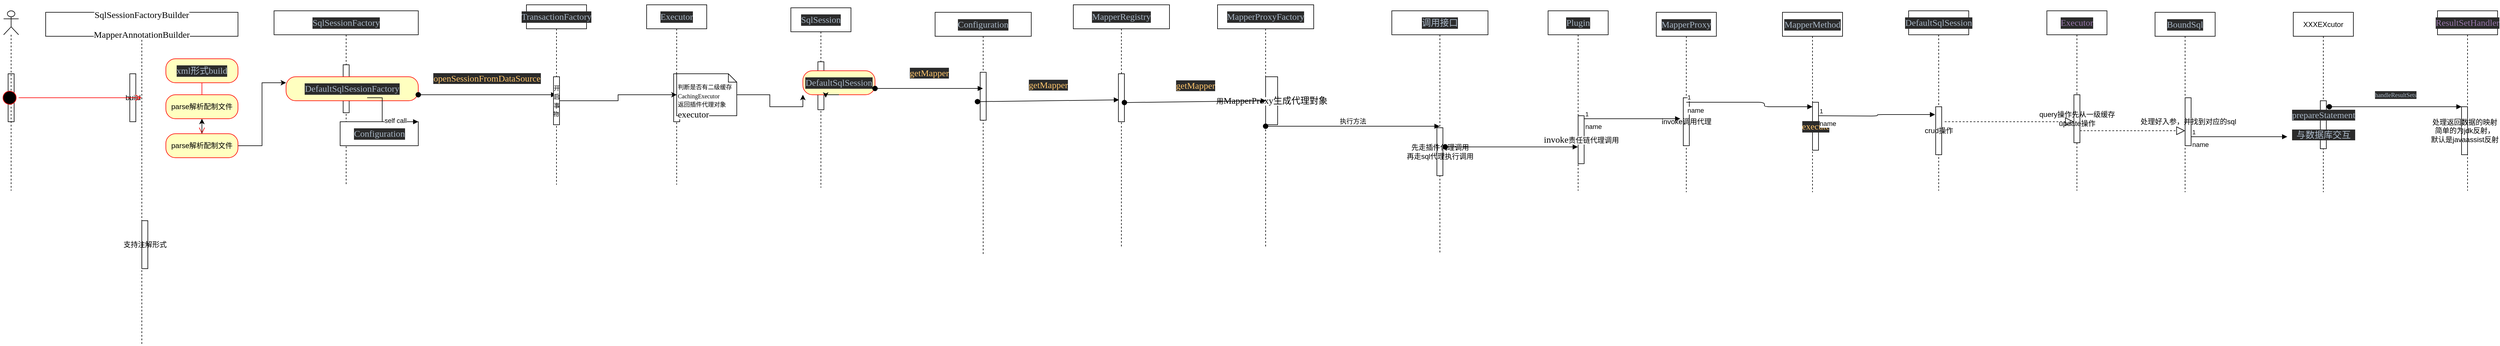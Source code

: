 <mxfile version="12.8.5" type="github" pages="2"><diagram name="Page-1" id="13e1069c-82ec-6db2-03f1-153e76fe0fe0"><mxGraphModel dx="1886" dy="461" grid="1" gridSize="10" guides="1" tooltips="1" connect="1" arrows="1" fold="1" page="1" pageScale="1" pageWidth="1100" pageHeight="850" background="#ffffff" math="0" shadow="0"><root><mxCell id="0"/><mxCell id="1" parent="0"/><mxCell id="bS9pmVpNBAk1CvlpuGIH-13" value="" style="html=1;points=[];perimeter=orthogonalPerimeter;" vertex="1" parent="1"><mxGeometry x="-42.5" y="305" width="10" height="80" as="geometry"/></mxCell><mxCell id="bS9pmVpNBAk1CvlpuGIH-2" value="&lt;pre style=&quot;font-family: &amp;#34;menlo&amp;#34; ; font-size: 11.3pt&quot;&gt;&lt;span style=&quot;background-color: rgb(255 , 255 , 255)&quot;&gt;SqlSessionFactoryBuilder&lt;/span&gt;&lt;/pre&gt;&lt;pre style=&quot;font-family: &amp;#34;menlo&amp;#34; ; font-size: 11.3pt&quot;&gt;&lt;span style=&quot;background-color: rgb(255 , 255 , 255)&quot;&gt;MapperAnnotationBuilder&lt;/span&gt;&lt;/pre&gt;" style="shape=umlLifeline;perimeter=lifelinePerimeter;whiteSpace=wrap;html=1;container=1;collapsible=0;recursiveResize=0;outlineConnect=0;" vertex="1" parent="1"><mxGeometry x="20" y="202.5" width="320" height="555" as="geometry"/></mxCell><mxCell id="bS9pmVpNBAk1CvlpuGIH-12" value="build" style="html=1;points=[];perimeter=orthogonalPerimeter;" vertex="1" parent="bS9pmVpNBAk1CvlpuGIH-2"><mxGeometry x="140" y="102.5" width="10" height="80" as="geometry"/></mxCell><mxCell id="bS9pmVpNBAk1CvlpuGIH-3" value="&lt;pre style=&quot;background-color: #2b2b2b ; color: #a9b7c6 ; font-family: &amp;#34;menlo&amp;#34; ; font-size: 11.3pt&quot;&gt;xml形式build&lt;/pre&gt;" style="rounded=1;whiteSpace=wrap;html=1;arcSize=40;fontColor=#000000;fillColor=#ffffc0;strokeColor=#ff0000;" vertex="1" parent="1"><mxGeometry x="220" y="280" width="120" height="40" as="geometry"/></mxCell><mxCell id="bS9pmVpNBAk1CvlpuGIH-4" value="" style="edgeStyle=orthogonalEdgeStyle;html=1;verticalAlign=bottom;endArrow=open;endSize=8;strokeColor=#ff0000;entryX=0.5;entryY=0;entryDx=0;entryDy=0;" edge="1" source="bS9pmVpNBAk1CvlpuGIH-3" parent="1" target="bS9pmVpNBAk1CvlpuGIH-21"><mxGeometry relative="1" as="geometry"><mxPoint x="480" y="210" as="targetPoint"/><Array as="points"/></mxGeometry></mxCell><mxCell id="bS9pmVpNBAk1CvlpuGIH-7" value="&lt;pre style=&quot;background-color: #2b2b2b ; color: #a9b7c6 ; font-family: &amp;#34;menlo&amp;#34; ; font-size: 11.3pt&quot;&gt;SqlSessionFactory&lt;/pre&gt;" style="shape=umlLifeline;perimeter=lifelinePerimeter;whiteSpace=wrap;html=1;container=1;collapsible=0;recursiveResize=0;outlineConnect=0;" vertex="1" parent="1"><mxGeometry x="400" y="200" width="240" height="290" as="geometry"/></mxCell><mxCell id="bS9pmVpNBAk1CvlpuGIH-19" value="" style="html=1;points=[];perimeter=orthogonalPerimeter;" vertex="1" parent="bS9pmVpNBAk1CvlpuGIH-7"><mxGeometry x="115" y="90" width="10" height="80" as="geometry"/></mxCell><mxCell id="bS9pmVpNBAk1CvlpuGIH-16" value="&lt;pre style=&quot;background-color: #2b2b2b ; color: #a9b7c6 ; font-family: &amp;#34;menlo&amp;#34; ; font-size: 11.3pt&quot;&gt;DefaultSqlSessionFactory&lt;/pre&gt;" style="rounded=1;whiteSpace=wrap;html=1;arcSize=40;fontColor=#000000;fillColor=#ffffc0;strokeColor=#ff0000;" vertex="1" parent="bS9pmVpNBAk1CvlpuGIH-7"><mxGeometry x="20" y="110" width="220" height="40" as="geometry"/></mxCell><mxCell id="bS9pmVpNBAk1CvlpuGIH-8" value="&lt;pre style=&quot;background-color: #2b2b2b ; color: #a9b7c6 ; font-family: &amp;#34;menlo&amp;#34; ; font-size: 11.3pt&quot;&gt;SqlSession&lt;/pre&gt;" style="shape=umlLifeline;perimeter=lifelinePerimeter;whiteSpace=wrap;html=1;container=1;collapsible=0;recursiveResize=0;outlineConnect=0;" vertex="1" parent="1"><mxGeometry x="1260" y="195" width="100" height="300" as="geometry"/></mxCell><mxCell id="bS9pmVpNBAk1CvlpuGIH-32" value="" style="html=1;points=[];perimeter=orthogonalPerimeter;" vertex="1" parent="bS9pmVpNBAk1CvlpuGIH-8"><mxGeometry x="45" y="90" width="10" height="80" as="geometry"/></mxCell><mxCell id="bS9pmVpNBAk1CvlpuGIH-9" value="" style="shape=umlLifeline;participant=umlActor;perimeter=lifelinePerimeter;whiteSpace=wrap;html=1;container=1;collapsible=0;recursiveResize=0;verticalAlign=top;spacingTop=36;labelBackgroundColor=#ffffff;outlineConnect=0;" vertex="1" parent="1"><mxGeometry x="-50" y="200" width="25" height="300" as="geometry"/></mxCell><mxCell id="bS9pmVpNBAk1CvlpuGIH-10" value="" style="ellipse;html=1;shape=startState;fillColor=#000000;strokeColor=#ff0000;" vertex="1" parent="bS9pmVpNBAk1CvlpuGIH-9"><mxGeometry x="-5" y="130" width="30" height="30" as="geometry"/></mxCell><mxCell id="bS9pmVpNBAk1CvlpuGIH-11" value="" style="edgeStyle=orthogonalEdgeStyle;html=1;verticalAlign=bottom;endArrow=open;endSize=8;strokeColor=#ff0000;" edge="1" source="bS9pmVpNBAk1CvlpuGIH-10" parent="1" target="bS9pmVpNBAk1CvlpuGIH-2"><mxGeometry relative="1" as="geometry"><mxPoint x="-40" y="360" as="targetPoint"/><Array as="points"><mxPoint x="120" y="345"/><mxPoint x="120" y="345"/></Array></mxGeometry></mxCell><mxCell id="bS9pmVpNBAk1CvlpuGIH-27" style="edgeStyle=orthogonalEdgeStyle;rounded=0;orthogonalLoop=1;jettySize=auto;html=1;" edge="1" parent="1" source="bS9pmVpNBAk1CvlpuGIH-21" target="bS9pmVpNBAk1CvlpuGIH-25"><mxGeometry relative="1" as="geometry"/></mxCell><mxCell id="bS9pmVpNBAk1CvlpuGIH-31" style="edgeStyle=orthogonalEdgeStyle;rounded=0;orthogonalLoop=1;jettySize=auto;html=1;entryX=0;entryY=0.25;entryDx=0;entryDy=0;" edge="1" parent="1" source="bS9pmVpNBAk1CvlpuGIH-21" target="bS9pmVpNBAk1CvlpuGIH-16"><mxGeometry relative="1" as="geometry"/></mxCell><mxCell id="bS9pmVpNBAk1CvlpuGIH-21" value="parse解析配制文件" style="rounded=1;whiteSpace=wrap;html=1;arcSize=40;fontColor=#000000;fillColor=#ffffc0;strokeColor=#ff0000;" vertex="1" parent="1"><mxGeometry x="220" y="405" width="120" height="40" as="geometry"/></mxCell><mxCell id="bS9pmVpNBAk1CvlpuGIH-25" value="parse解析配制文件" style="rounded=1;whiteSpace=wrap;html=1;arcSize=40;fontColor=#000000;fillColor=#ffffc0;strokeColor=#ff0000;" vertex="1" parent="1"><mxGeometry x="220" y="340" width="120" height="40" as="geometry"/></mxCell><mxCell id="bS9pmVpNBAk1CvlpuGIH-20" value="支持注解形式" style="html=1;points=[];perimeter=orthogonalPerimeter;" vertex="1" parent="1"><mxGeometry x="180" y="550" width="10" height="80" as="geometry"/></mxCell><mxCell id="bS9pmVpNBAk1CvlpuGIH-33" value="&lt;pre style=&quot;background-color: #2b2b2b ; color: #a9b7c6 ; font-family: &amp;#34;menlo&amp;#34; ; font-size: 11.3pt&quot;&gt;Configuration&lt;/pre&gt;" style="html=1;points=[];perimeter=orthogonalPerimeter;" vertex="1" parent="1"><mxGeometry x="510" y="385" width="130" height="40" as="geometry"/></mxCell><mxCell id="bS9pmVpNBAk1CvlpuGIH-34" value="self call" style="edgeStyle=orthogonalEdgeStyle;html=1;align=left;spacingLeft=2;endArrow=block;rounded=0;entryX=1;entryY=0;" edge="1" target="bS9pmVpNBAk1CvlpuGIH-33" parent="1"><mxGeometry relative="1" as="geometry"><mxPoint x="555" y="345" as="sourcePoint"/><Array as="points"><mxPoint x="580" y="345"/></Array></mxGeometry></mxCell><mxCell id="bS9pmVpNBAk1CvlpuGIH-35" value="&lt;pre style=&quot;background-color: #2b2b2b ; color: #a9b7c6 ; font-family: &amp;#34;menlo&amp;#34; ; font-size: 11.3pt&quot;&gt;DefaultSqlSession&lt;/pre&gt;" style="rounded=1;whiteSpace=wrap;html=1;arcSize=40;fontColor=#000000;fillColor=#ffffc0;strokeColor=#ff0000;" vertex="1" parent="1"><mxGeometry x="1280" y="300" width="120" height="40" as="geometry"/></mxCell><mxCell id="bS9pmVpNBAk1CvlpuGIH-43" value="&lt;pre style=&quot;background-color: #2b2b2b ; color: #a9b7c6 ; font-family: &amp;#34;menlo&amp;#34; ; font-size: 11.3pt&quot;&gt;&lt;br&gt;&lt;/pre&gt;" style="text;html=1;align=center;verticalAlign=middle;resizable=0;points=[];autosize=1;" vertex="1" parent="1"><mxGeometry x="810" y="305" width="20" height="50" as="geometry"/></mxCell><mxCell id="bS9pmVpNBAk1CvlpuGIH-47" value="&lt;pre style=&quot;background-color: rgb(43 , 43 , 43) ; color: rgb(169 , 183 , 198) ; font-family: &amp;#34;menlo&amp;#34; ; font-size: 11.3pt&quot;&gt;&lt;span style=&quot;color: rgb(255 , 198 , 109)&quot;&gt;openSessionFromDataSource&lt;/span&gt;&lt;/pre&gt;" style="html=1;verticalAlign=bottom;startArrow=oval;startFill=1;endArrow=block;startSize=8;" edge="1" parent="1" target="bS9pmVpNBAk1CvlpuGIH-62"><mxGeometry x="-0.013" y="1" width="60" relative="1" as="geometry"><mxPoint x="640" y="340" as="sourcePoint"/><mxPoint x="850" y="330" as="targetPoint"/><mxPoint as="offset"/></mxGeometry></mxCell><mxCell id="bS9pmVpNBAk1CvlpuGIH-48" value="&lt;pre style=&quot;background-color: #2b2b2b ; color: #a9b7c6 ; font-family: &amp;#34;menlo&amp;#34; ; font-size: 11.3pt&quot;&gt;Configuration&lt;/pre&gt;" style="shape=umlLifeline;perimeter=lifelinePerimeter;whiteSpace=wrap;html=1;container=1;collapsible=0;recursiveResize=0;outlineConnect=0;" vertex="1" parent="1"><mxGeometry x="1500" y="202.5" width="160" height="405" as="geometry"/></mxCell><mxCell id="bS9pmVpNBAk1CvlpuGIH-49" value="" style="html=1;points=[];perimeter=orthogonalPerimeter;" vertex="1" parent="bS9pmVpNBAk1CvlpuGIH-48"><mxGeometry x="75" y="100" width="10" height="80" as="geometry"/></mxCell><mxCell id="bS9pmVpNBAk1CvlpuGIH-50" value="&lt;pre style=&quot;background-color: #2b2b2b ; color: #a9b7c6 ; font-family: &amp;#34;menlo&amp;#34; ; font-size: 11.3pt&quot;&gt;&lt;pre style=&quot;font-family: &amp;#34;menlo&amp;#34; ; font-size: 11.3pt&quot;&gt;MapperRegistry&lt;/pre&gt;&lt;/pre&gt;" style="shape=umlLifeline;perimeter=lifelinePerimeter;whiteSpace=wrap;html=1;container=1;collapsible=0;recursiveResize=0;outlineConnect=0;" vertex="1" parent="1"><mxGeometry x="1730" y="190" width="160" height="405" as="geometry"/></mxCell><mxCell id="bS9pmVpNBAk1CvlpuGIH-51" value="" style="html=1;points=[];perimeter=orthogonalPerimeter;" vertex="1" parent="bS9pmVpNBAk1CvlpuGIH-50"><mxGeometry x="75" y="115" width="10" height="80" as="geometry"/></mxCell><mxCell id="bS9pmVpNBAk1CvlpuGIH-52" value="&lt;pre style=&quot;background-color: #2b2b2b ; color: #a9b7c6 ; font-family: &amp;#34;menlo&amp;#34; ; font-size: 11.3pt&quot;&gt;&lt;pre style=&quot;font-family: &amp;#34;menlo&amp;#34; ; font-size: 11.3pt&quot;&gt;MapperProxyFactory&lt;/pre&gt;&lt;/pre&gt;" style="shape=umlLifeline;perimeter=lifelinePerimeter;whiteSpace=wrap;html=1;container=1;collapsible=0;recursiveResize=0;outlineConnect=0;" vertex="1" parent="1"><mxGeometry x="1970" y="190" width="160" height="405" as="geometry"/></mxCell><mxCell id="bS9pmVpNBAk1CvlpuGIH-71" value="" style="edgeStyle=orthogonalEdgeStyle;rounded=0;orthogonalLoop=1;jettySize=auto;html=1;" edge="1" parent="bS9pmVpNBAk1CvlpuGIH-52" source="bS9pmVpNBAk1CvlpuGIH-53"><mxGeometry relative="1" as="geometry"><mxPoint y="160" as="targetPoint"/></mxGeometry></mxCell><mxCell id="bS9pmVpNBAk1CvlpuGIH-53" value="&lt;span style=&quot;background-color: rgb(255 , 255 , 255)&quot;&gt;用&lt;span style=&quot;font-family: &amp;#34;menlo&amp;#34; ; font-size: 11.3pt&quot;&gt;MapperProxy生成代理對象&lt;/span&gt;&lt;/span&gt;" style="html=1;points=[];perimeter=orthogonalPerimeter;" vertex="1" parent="bS9pmVpNBAk1CvlpuGIH-52"><mxGeometry x="80" y="120" width="20" height="80" as="geometry"/></mxCell><mxCell id="bS9pmVpNBAk1CvlpuGIH-68" value="&lt;pre style=&quot;background-color: #2b2b2b ; color: #a9b7c6 ; font-family: &amp;#34;menlo&amp;#34; ; font-size: 11.3pt&quot;&gt;&lt;span style=&quot;color: #ffc66d&quot;&gt;getMapper&lt;/span&gt;&lt;/pre&gt;" style="html=1;verticalAlign=bottom;startArrow=oval;startFill=1;endArrow=block;startSize=8;" edge="1" parent="bS9pmVpNBAk1CvlpuGIH-52"><mxGeometry width="60" relative="1" as="geometry"><mxPoint x="-155" y="163" as="sourcePoint"/><mxPoint x="80.5" y="160" as="targetPoint"/></mxGeometry></mxCell><mxCell id="bS9pmVpNBAk1CvlpuGIH-54" value="&lt;pre style=&quot;background-color: #2b2b2b ; color: #a9b7c6 ; font-family: &amp;#34;menlo&amp;#34; ; font-size: 11.3pt&quot;&gt;&lt;pre style=&quot;font-family: &amp;#34;menlo&amp;#34; ; font-size: 11.3pt&quot;&gt;&lt;pre style=&quot;font-family: &amp;#34;menlo&amp;#34; ; font-size: 11.3pt&quot;&gt;调用接口&lt;/pre&gt;&lt;/pre&gt;&lt;/pre&gt;" style="shape=umlLifeline;perimeter=lifelinePerimeter;whiteSpace=wrap;html=1;container=1;collapsible=0;recursiveResize=0;outlineConnect=0;" vertex="1" parent="1"><mxGeometry x="2260" y="200" width="160" height="405" as="geometry"/></mxCell><mxCell id="bS9pmVpNBAk1CvlpuGIH-55" value="先走插件代理调用&lt;br&gt;再走sql代理执行调用" style="html=1;points=[];perimeter=orthogonalPerimeter;" vertex="1" parent="bS9pmVpNBAk1CvlpuGIH-54"><mxGeometry x="75" y="195" width="10" height="80" as="geometry"/></mxCell><mxCell id="bS9pmVpNBAk1CvlpuGIH-59" style="edgeStyle=orthogonalEdgeStyle;rounded=0;orthogonalLoop=1;jettySize=auto;html=1;entryX=0;entryY=1;entryDx=0;entryDy=0;" edge="1" parent="1" source="bS9pmVpNBAk1CvlpuGIH-56" target="bS9pmVpNBAk1CvlpuGIH-35"><mxGeometry relative="1" as="geometry"/></mxCell><mxCell id="bS9pmVpNBAk1CvlpuGIH-60" value="&lt;pre style=&quot;background-color: #2b2b2b ; color: #a9b7c6 ; font-family: &amp;#34;menlo&amp;#34; ; font-size: 11.3pt&quot;&gt;Executor&lt;/pre&gt;" style="shape=umlLifeline;perimeter=lifelinePerimeter;whiteSpace=wrap;html=1;container=1;collapsible=0;recursiveResize=0;outlineConnect=0;" vertex="1" parent="1"><mxGeometry x="1020" y="190" width="100" height="300" as="geometry"/></mxCell><mxCell id="bS9pmVpNBAk1CvlpuGIH-61" value="" style="html=1;points=[];perimeter=orthogonalPerimeter;" vertex="1" parent="bS9pmVpNBAk1CvlpuGIH-60"><mxGeometry x="45" y="115" width="10" height="80" as="geometry"/></mxCell><mxCell id="bS9pmVpNBAk1CvlpuGIH-62" value="&lt;pre style=&quot;background-color: #2b2b2b ; color: #a9b7c6 ; font-family: &amp;#34;menlo&amp;#34; ; font-size: 11.3pt&quot;&gt;TransactionFactory&lt;/pre&gt;" style="shape=umlLifeline;perimeter=lifelinePerimeter;whiteSpace=wrap;html=1;container=1;collapsible=0;recursiveResize=0;outlineConnect=0;" vertex="1" parent="1"><mxGeometry x="820" y="190" width="100" height="300" as="geometry"/></mxCell><mxCell id="bS9pmVpNBAk1CvlpuGIH-63" value="&lt;span style=&quot;font-size: 10px ; text-align: left ; white-space: normal&quot;&gt;开启事物&amp;nbsp;&lt;/span&gt;" style="html=1;points=[];perimeter=orthogonalPerimeter;" vertex="1" parent="bS9pmVpNBAk1CvlpuGIH-62"><mxGeometry x="45" y="120" width="10" height="80" as="geometry"/></mxCell><mxCell id="bS9pmVpNBAk1CvlpuGIH-64" style="edgeStyle=orthogonalEdgeStyle;rounded=0;orthogonalLoop=1;jettySize=auto;html=1;" edge="1" parent="1" source="bS9pmVpNBAk1CvlpuGIH-63" target="bS9pmVpNBAk1CvlpuGIH-56"><mxGeometry relative="1" as="geometry"/></mxCell><mxCell id="bS9pmVpNBAk1CvlpuGIH-65" value="&lt;pre style=&quot;background-color: #2b2b2b ; color: #a9b7c6 ; font-family: &amp;#34;menlo&amp;#34; ; font-size: 11.3pt&quot;&gt;&lt;span style=&quot;color: #ffc66d&quot;&gt;getMapper&lt;/span&gt;&lt;/pre&gt;" style="html=1;verticalAlign=bottom;startArrow=oval;startFill=1;endArrow=block;startSize=8;" edge="1" parent="1" target="bS9pmVpNBAk1CvlpuGIH-48"><mxGeometry width="60" relative="1" as="geometry"><mxPoint x="1400" y="329.5" as="sourcePoint"/><mxPoint x="1460" y="329.5" as="targetPoint"/></mxGeometry></mxCell><mxCell id="bS9pmVpNBAk1CvlpuGIH-66" style="edgeStyle=orthogonalEdgeStyle;rounded=0;orthogonalLoop=1;jettySize=auto;html=1;exitX=0.5;exitY=1;exitDx=0;exitDy=0;entryX=0.317;entryY=1.125;entryDx=0;entryDy=0;entryPerimeter=0;" edge="1" parent="1" source="bS9pmVpNBAk1CvlpuGIH-35" target="bS9pmVpNBAk1CvlpuGIH-35"><mxGeometry relative="1" as="geometry"/></mxCell><mxCell id="bS9pmVpNBAk1CvlpuGIH-67" value="&lt;pre style=&quot;background-color: #2b2b2b ; color: #a9b7c6 ; font-family: &amp;#34;menlo&amp;#34; ; font-size: 11.3pt&quot;&gt;&lt;span style=&quot;color: #ffc66d&quot;&gt;getMapper&lt;/span&gt;&lt;/pre&gt;" style="html=1;verticalAlign=bottom;startArrow=oval;startFill=1;endArrow=block;startSize=8;" edge="1" parent="1"><mxGeometry width="60" relative="1" as="geometry"><mxPoint x="1570.5" y="351.5" as="sourcePoint"/><mxPoint x="1806" y="348.5" as="targetPoint"/></mxGeometry></mxCell><mxCell id="bS9pmVpNBAk1CvlpuGIH-69" value="执行方法" style="html=1;verticalAlign=bottom;startArrow=oval;startFill=1;endArrow=block;startSize=8;" edge="1" parent="1" source="bS9pmVpNBAk1CvlpuGIH-52" target="bS9pmVpNBAk1CvlpuGIH-54"><mxGeometry width="60" relative="1" as="geometry"><mxPoint x="2180" y="480" as="sourcePoint"/><mxPoint x="2240" y="480" as="targetPoint"/></mxGeometry></mxCell><mxCell id="bS9pmVpNBAk1CvlpuGIH-72" value="&lt;pre style=&quot;background-color: #2b2b2b ; color: #a9b7c6 ; font-family: &amp;#34;menlo&amp;#34; ; font-size: 11.3pt&quot;&gt;Plugin&lt;/pre&gt;" style="shape=umlLifeline;perimeter=lifelinePerimeter;whiteSpace=wrap;html=1;container=1;collapsible=0;recursiveResize=0;outlineConnect=0;" vertex="1" parent="1"><mxGeometry x="2520" y="200" width="100" height="300" as="geometry"/></mxCell><mxCell id="bS9pmVpNBAk1CvlpuGIH-73" value="&lt;span style=&quot;background-color: rgb(255 , 255 , 255)&quot;&gt;&lt;span style=&quot;font-family: &amp;#34;menlo&amp;#34; ; font-size: 11.3pt&quot;&gt;invoke&lt;/span&gt;责任链代理调用&lt;/span&gt;" style="html=1;points=[];perimeter=orthogonalPerimeter;" vertex="1" parent="bS9pmVpNBAk1CvlpuGIH-72"><mxGeometry x="50" y="175" width="10" height="80" as="geometry"/></mxCell><mxCell id="bS9pmVpNBAk1CvlpuGIH-74" value="" style="html=1;verticalAlign=bottom;startArrow=oval;startFill=1;endArrow=block;startSize=8;exitX=1.4;exitY=0.4;exitDx=0;exitDy=0;exitPerimeter=0;" edge="1" parent="1" source="bS9pmVpNBAk1CvlpuGIH-55" target="bS9pmVpNBAk1CvlpuGIH-72"><mxGeometry width="60" relative="1" as="geometry"><mxPoint x="2480" y="430" as="sourcePoint"/><mxPoint x="2540" y="430" as="targetPoint"/></mxGeometry></mxCell><mxCell id="bS9pmVpNBAk1CvlpuGIH-75" value="&lt;pre style=&quot;background-color: #2b2b2b ; color: #a9b7c6 ; font-family: &amp;#34;menlo&amp;#34; ; font-size: 11.3pt&quot;&gt;MapperProxy&lt;/pre&gt;" style="shape=umlLifeline;perimeter=lifelinePerimeter;whiteSpace=wrap;html=1;container=1;collapsible=0;recursiveResize=0;outlineConnect=0;" vertex="1" parent="1"><mxGeometry x="2700" y="202.5" width="100" height="300" as="geometry"/></mxCell><mxCell id="bS9pmVpNBAk1CvlpuGIH-76" value="invoke调用代理&lt;br&gt;" style="html=1;points=[];perimeter=orthogonalPerimeter;" vertex="1" parent="bS9pmVpNBAk1CvlpuGIH-75"><mxGeometry x="45" y="142.5" width="10" height="80" as="geometry"/></mxCell><mxCell id="bS9pmVpNBAk1CvlpuGIH-56" value="&lt;font style=&quot;font-size: 10px&quot;&gt;&lt;br&gt;判断是否有二级缓存&lt;span style=&quot;background-color: rgb(255 , 255 , 255)&quot;&gt;&lt;span style=&quot;font-family: &amp;#34;menlo&amp;#34;&quot;&gt;CachingExecutor&lt;br&gt;返回插&lt;/span&gt;&lt;span style=&quot;font-family: &amp;#34;menlo&amp;#34;&quot;&gt;件&lt;/span&gt;&lt;span style=&quot;font-family: &amp;#34;menlo&amp;#34;&quot;&gt;代理&lt;/span&gt;&lt;/span&gt;&lt;span style=&quot;font-family: &amp;#34;menlo&amp;#34;&quot;&gt;&lt;span style=&quot;background-color: rgb(255 , 255 , 255)&quot;&gt;对象&lt;/span&gt;&lt;/span&gt;&lt;span style=&quot;background-color: rgb(255 , 255 , 255) ; font-family: &amp;#34;menlo&amp;#34; ; font-size: 11.3pt&quot;&gt;executor&lt;/span&gt;&lt;span style=&quot;font-family: &amp;#34;menlo&amp;#34;&quot;&gt;&lt;span style=&quot;background-color: rgb(255 , 255 , 255)&quot;&gt;&lt;br&gt;&lt;/span&gt;&lt;/span&gt;&lt;/font&gt;" style="shape=note;whiteSpace=wrap;html=1;size=14;verticalAlign=top;align=left;spacingTop=-6;" vertex="1" parent="1"><mxGeometry x="1070" y="305" width="100" height="70" as="geometry"/></mxCell><mxCell id="bS9pmVpNBAk1CvlpuGIH-77" value="&lt;pre style=&quot;background-color: #2b2b2b ; color: #a9b7c6 ; font-family: &amp;#34;menlo&amp;#34; ; font-size: 11.3pt&quot;&gt;MapperMethod&lt;/pre&gt;" style="shape=umlLifeline;perimeter=lifelinePerimeter;whiteSpace=wrap;html=1;container=1;collapsible=0;recursiveResize=0;outlineConnect=0;" vertex="1" parent="1"><mxGeometry x="2910" y="202.5" width="100" height="300" as="geometry"/></mxCell><mxCell id="bS9pmVpNBAk1CvlpuGIH-78" value="&lt;pre style=&quot;background-color: #2b2b2b ; color: #a9b7c6 ; font-family: &amp;#34;menlo&amp;#34; ; font-size: 11.3pt&quot;&gt;&lt;span style=&quot;color: #ffc66d&quot;&gt;execute&lt;/span&gt;&lt;/pre&gt;" style="html=1;points=[];perimeter=orthogonalPerimeter;" vertex="1" parent="1"><mxGeometry x="2960" y="352.5" width="10" height="80" as="geometry"/></mxCell><mxCell id="bS9pmVpNBAk1CvlpuGIH-79" value="&lt;pre style=&quot;background-color: #2b2b2b ; color: #a9b7c6 ; font-family: &amp;#34;menlo&amp;#34; ; font-size: 11.3pt&quot;&gt;DefaultSqlSession&lt;/pre&gt;" style="shape=umlLifeline;perimeter=lifelinePerimeter;whiteSpace=wrap;html=1;container=1;collapsible=0;recursiveResize=0;outlineConnect=0;" vertex="1" parent="1"><mxGeometry x="3120" y="200" width="100" height="300" as="geometry"/></mxCell><mxCell id="bS9pmVpNBAk1CvlpuGIH-89" value="crud操作" style="html=1;points=[];perimeter=orthogonalPerimeter;" vertex="1" parent="bS9pmVpNBAk1CvlpuGIH-79"><mxGeometry x="45" y="160" width="10" height="80" as="geometry"/></mxCell><mxCell id="bS9pmVpNBAk1CvlpuGIH-80" value="&lt;pre style=&quot;background-color: #2b2b2b ; color: #a9b7c6 ; font-family: &amp;#34;menlo&amp;#34; ; font-size: 11.3pt&quot;&gt;&lt;span style=&quot;color: #9876aa&quot;&gt;Executor&lt;/span&gt;&lt;/pre&gt;" style="shape=umlLifeline;perimeter=lifelinePerimeter;whiteSpace=wrap;html=1;container=1;collapsible=0;recursiveResize=0;outlineConnect=0;" vertex="1" parent="1"><mxGeometry x="3350" y="200" width="100" height="300" as="geometry"/></mxCell><mxCell id="bS9pmVpNBAk1CvlpuGIH-92" value="query操作先从一级缓存&lt;br&gt;update操作" style="html=1;points=[];perimeter=orthogonalPerimeter;" vertex="1" parent="bS9pmVpNBAk1CvlpuGIH-80"><mxGeometry x="45" y="140" width="10" height="80" as="geometry"/></mxCell><mxCell id="bS9pmVpNBAk1CvlpuGIH-83" value="name" style="endArrow=block;endFill=1;html=1;edgeStyle=orthogonalEdgeStyle;align=left;verticalAlign=top;" edge="1" parent="1"><mxGeometry x="-1" relative="1" as="geometry"><mxPoint x="2580" y="380" as="sourcePoint"/><mxPoint x="2740" y="380" as="targetPoint"/><Array as="points"><mxPoint x="2660" y="380"/><mxPoint x="2660" y="380"/></Array></mxGeometry></mxCell><mxCell id="bS9pmVpNBAk1CvlpuGIH-84" value="1" style="resizable=0;html=1;align=left;verticalAlign=bottom;labelBackgroundColor=#ffffff;fontSize=10;" connectable="0" vertex="1" parent="bS9pmVpNBAk1CvlpuGIH-83"><mxGeometry x="-1" relative="1" as="geometry"/></mxCell><mxCell id="bS9pmVpNBAk1CvlpuGIH-87" value="name" style="endArrow=block;endFill=1;html=1;edgeStyle=orthogonalEdgeStyle;align=left;verticalAlign=top;entryX=0;entryY=0.094;entryDx=0;entryDy=0;entryPerimeter=0;" edge="1" parent="1" source="bS9pmVpNBAk1CvlpuGIH-75" target="bS9pmVpNBAk1CvlpuGIH-78"><mxGeometry x="-1" relative="1" as="geometry"><mxPoint x="2770" y="359.5" as="sourcePoint"/><mxPoint x="2930" y="359.5" as="targetPoint"/></mxGeometry></mxCell><mxCell id="bS9pmVpNBAk1CvlpuGIH-88" value="1" style="resizable=0;html=1;align=left;verticalAlign=bottom;labelBackgroundColor=#ffffff;fontSize=10;" connectable="0" vertex="1" parent="bS9pmVpNBAk1CvlpuGIH-87"><mxGeometry x="-1" relative="1" as="geometry"/></mxCell><mxCell id="bS9pmVpNBAk1CvlpuGIH-90" value="name" style="endArrow=block;endFill=1;html=1;edgeStyle=orthogonalEdgeStyle;align=left;verticalAlign=top;entryX=-0.1;entryY=0.163;entryDx=0;entryDy=0;entryPerimeter=0;" edge="1" parent="1" target="bS9pmVpNBAk1CvlpuGIH-89"><mxGeometry x="-1" relative="1" as="geometry"><mxPoint x="2970" y="375" as="sourcePoint"/><mxPoint x="3130" y="375" as="targetPoint"/></mxGeometry></mxCell><mxCell id="bS9pmVpNBAk1CvlpuGIH-91" value="1" style="resizable=0;html=1;align=left;verticalAlign=bottom;labelBackgroundColor=#ffffff;fontSize=10;" connectable="0" vertex="1" parent="bS9pmVpNBAk1CvlpuGIH-90"><mxGeometry x="-1" relative="1" as="geometry"/></mxCell><mxCell id="bS9pmVpNBAk1CvlpuGIH-95" value="" style="endArrow=block;dashed=1;endFill=0;endSize=12;html=1;" edge="1" parent="1" target="bS9pmVpNBAk1CvlpuGIH-92"><mxGeometry width="160" relative="1" as="geometry"><mxPoint x="3180" y="385" as="sourcePoint"/><mxPoint x="3240" y="385" as="targetPoint"/></mxGeometry></mxCell><mxCell id="bS9pmVpNBAk1CvlpuGIH-96" value="&lt;pre style=&quot;background-color: #2b2b2b ; color: #a9b7c6 ; font-family: &amp;#34;menlo&amp;#34; ; font-size: 11.3pt&quot;&gt;BoundSql&lt;/pre&gt;" style="shape=umlLifeline;perimeter=lifelinePerimeter;whiteSpace=wrap;html=1;container=1;collapsible=0;recursiveResize=0;outlineConnect=0;" vertex="1" parent="1"><mxGeometry x="3530" y="202.5" width="100" height="300" as="geometry"/></mxCell><mxCell id="bS9pmVpNBAk1CvlpuGIH-98" value="处理好入参，并找到对应的sql" style="html=1;points=[];perimeter=orthogonalPerimeter;" vertex="1" parent="bS9pmVpNBAk1CvlpuGIH-96"><mxGeometry x="50" y="142.5" width="10" height="80" as="geometry"/></mxCell><mxCell id="bS9pmVpNBAk1CvlpuGIH-97" value="XXXEXcutor" style="shape=umlLifeline;perimeter=lifelinePerimeter;whiteSpace=wrap;html=1;container=1;collapsible=0;recursiveResize=0;outlineConnect=0;" vertex="1" parent="1"><mxGeometry x="3760" y="202.5" width="100" height="300" as="geometry"/></mxCell><mxCell id="bS9pmVpNBAk1CvlpuGIH-100" value="&lt;pre style=&quot;background-color: #2b2b2b ; color: #a9b7c6 ; font-family: &amp;#34;menlo&amp;#34; ; font-size: 11.3pt&quot;&gt;prepareStatement&lt;/pre&gt;&lt;pre style=&quot;background-color: #2b2b2b ; color: #a9b7c6 ; font-family: &amp;#34;menlo&amp;#34; ; font-size: 11.3pt&quot;&gt;与数据库交互&lt;/pre&gt;" style="html=1;points=[];perimeter=orthogonalPerimeter;" vertex="1" parent="bS9pmVpNBAk1CvlpuGIH-97"><mxGeometry x="45" y="147.5" width="10" height="80" as="geometry"/></mxCell><mxCell id="bS9pmVpNBAk1CvlpuGIH-99" value="" style="endArrow=block;dashed=1;endFill=0;endSize=12;html=1;" edge="1" parent="1" source="bS9pmVpNBAk1CvlpuGIH-92"><mxGeometry width="160" relative="1" as="geometry"><mxPoint x="3450" y="400" as="sourcePoint"/><mxPoint x="3580" y="400" as="targetPoint"/></mxGeometry></mxCell><mxCell id="bS9pmVpNBAk1CvlpuGIH-101" value="&lt;pre style=&quot;background-color: #2b2b2b ; color: #a9b7c6 ; font-family: &amp;#34;menlo&amp;#34; ; font-size: 11.3pt&quot;&gt;&lt;span style=&quot;color: #9876aa&quot;&gt;ResultSetHandler&lt;/span&gt;&lt;/pre&gt;" style="shape=umlLifeline;perimeter=lifelinePerimeter;whiteSpace=wrap;html=1;container=1;collapsible=0;recursiveResize=0;outlineConnect=0;" vertex="1" parent="1"><mxGeometry x="4000" y="200" width="100" height="300" as="geometry"/></mxCell><mxCell id="bS9pmVpNBAk1CvlpuGIH-104" value="处理返回数据的映射&lt;br&gt;简单的为jdk反射，&lt;br&gt;默认是javaassist反射" style="html=1;points=[];perimeter=orthogonalPerimeter;" vertex="1" parent="bS9pmVpNBAk1CvlpuGIH-101"><mxGeometry x="40" y="160" width="10" height="80" as="geometry"/></mxCell><mxCell id="bS9pmVpNBAk1CvlpuGIH-102" value="name" style="endArrow=block;endFill=1;html=1;edgeStyle=orthogonalEdgeStyle;align=left;verticalAlign=top;" edge="1" parent="1"><mxGeometry x="-1" relative="1" as="geometry"><mxPoint x="3590" y="410" as="sourcePoint"/><mxPoint x="3750" y="410" as="targetPoint"/></mxGeometry></mxCell><mxCell id="bS9pmVpNBAk1CvlpuGIH-103" value="1" style="resizable=0;html=1;align=left;verticalAlign=bottom;labelBackgroundColor=#ffffff;fontSize=10;" connectable="0" vertex="1" parent="bS9pmVpNBAk1CvlpuGIH-102"><mxGeometry x="-1" relative="1" as="geometry"/></mxCell><mxCell id="bS9pmVpNBAk1CvlpuGIH-105" value="&lt;pre style=&quot;background-color: rgb(43 , 43 , 43) ; color: rgb(169 , 183 , 198) ; font-family: &amp;#34;menlo&amp;#34;&quot;&gt;&lt;font style=&quot;font-size: 10px&quot;&gt;handleResultSets&lt;/font&gt;&lt;/pre&gt;" style="html=1;verticalAlign=bottom;startArrow=oval;endArrow=block;startSize=8;exitX=1.5;exitY=0.125;exitDx=0;exitDy=0;exitPerimeter=0;" edge="1" target="bS9pmVpNBAk1CvlpuGIH-104" parent="1" source="bS9pmVpNBAk1CvlpuGIH-100"><mxGeometry relative="1" as="geometry"><mxPoint x="3980" y="360" as="sourcePoint"/></mxGeometry></mxCell></root></mxGraphModel></diagram><diagram id="4ckd2kfvAMerHCdUnsO1" name="第 2 页"><mxGraphModel dx="786" dy="510" grid="1" gridSize="10" guides="1" tooltips="1" connect="1" arrows="1" fold="1" page="1" pageScale="1" pageWidth="827" pageHeight="1169" math="0" shadow="0"><root><mxCell id="EfK6FziPzJUCUkVeK5AR-0"/><mxCell id="EfK6FziPzJUCUkVeK5AR-1" parent="EfK6FziPzJUCUkVeK5AR-0"/></root></mxGraphModel></diagram></mxfile>